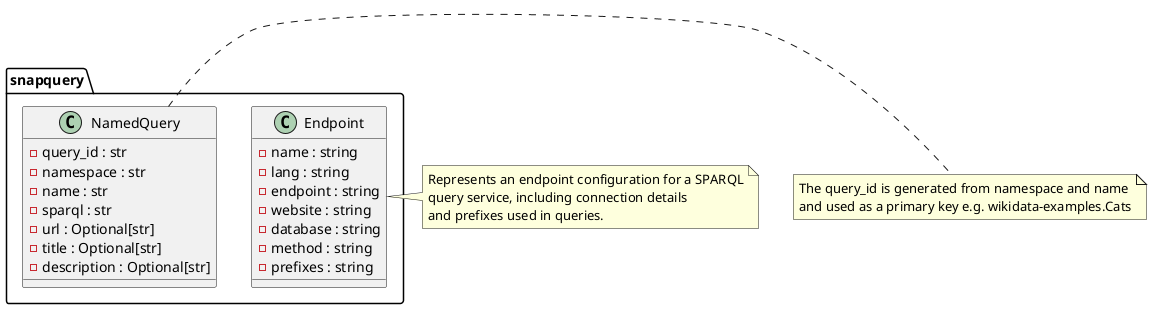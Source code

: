 @startuml
package snapquery {
    class NamedQuery {
        - query_id : str 
        - namespace : str
        - name : str
        - sparql : str
        - url : Optional[str]
        - title : Optional[str]
        - description : Optional[str]
    }
    class Endpoint {
	    - name : string
	    - lang : string
	    - endpoint : string
	    - website : string
	    - database : string
	    - method : string
	    - prefixes : string
    }
}

note right of Endpoint
  Represents an endpoint configuration for a SPARQL
  query service, including connection details
  and prefixes used in queries.
end note

note right of NamedQuery
  The query_id is generated from namespace and name
  and used as a primary key e.g. wikidata-examples.Cats
end note
@enduml
